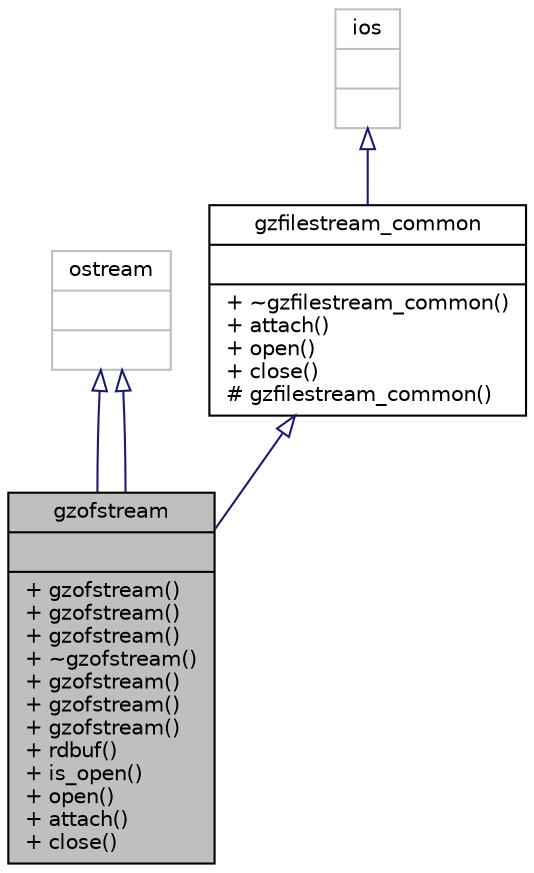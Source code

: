 digraph "gzofstream"
{
  edge [fontname="Helvetica",fontsize="10",labelfontname="Helvetica",labelfontsize="10"];
  node [fontname="Helvetica",fontsize="10",shape=record];
  Node1 [label="{gzofstream\n||+ gzofstream()\l+ gzofstream()\l+ gzofstream()\l+ ~gzofstream()\l+ gzofstream()\l+ gzofstream()\l+ gzofstream()\l+ rdbuf()\l+ is_open()\l+ open()\l+ attach()\l+ close()\l}",height=0.2,width=0.4,color="black", fillcolor="grey75", style="filled", fontcolor="black"];
  Node2 -> Node1 [dir="back",color="midnightblue",fontsize="10",style="solid",arrowtail="onormal",fontname="Helvetica"];
  Node2 [label="{ostream\n||}",height=0.2,width=0.4,color="grey75", fillcolor="white", style="filled"];
  Node3 -> Node1 [dir="back",color="midnightblue",fontsize="10",style="solid",arrowtail="onormal",fontname="Helvetica"];
  Node3 [label="{gzfilestream_common\n||+ ~gzfilestream_common()\l+ attach()\l+ open()\l+ close()\l# gzfilestream_common()\l}",height=0.2,width=0.4,color="black", fillcolor="white", style="filled",URL="$classgzfilestream__common.html"];
  Node4 -> Node3 [dir="back",color="midnightblue",fontsize="10",style="solid",arrowtail="onormal",fontname="Helvetica"];
  Node4 [label="{ios\n||}",height=0.2,width=0.4,color="grey75", fillcolor="white", style="filled"];
  Node2 -> Node1 [dir="back",color="midnightblue",fontsize="10",style="solid",arrowtail="onormal",fontname="Helvetica"];
}

